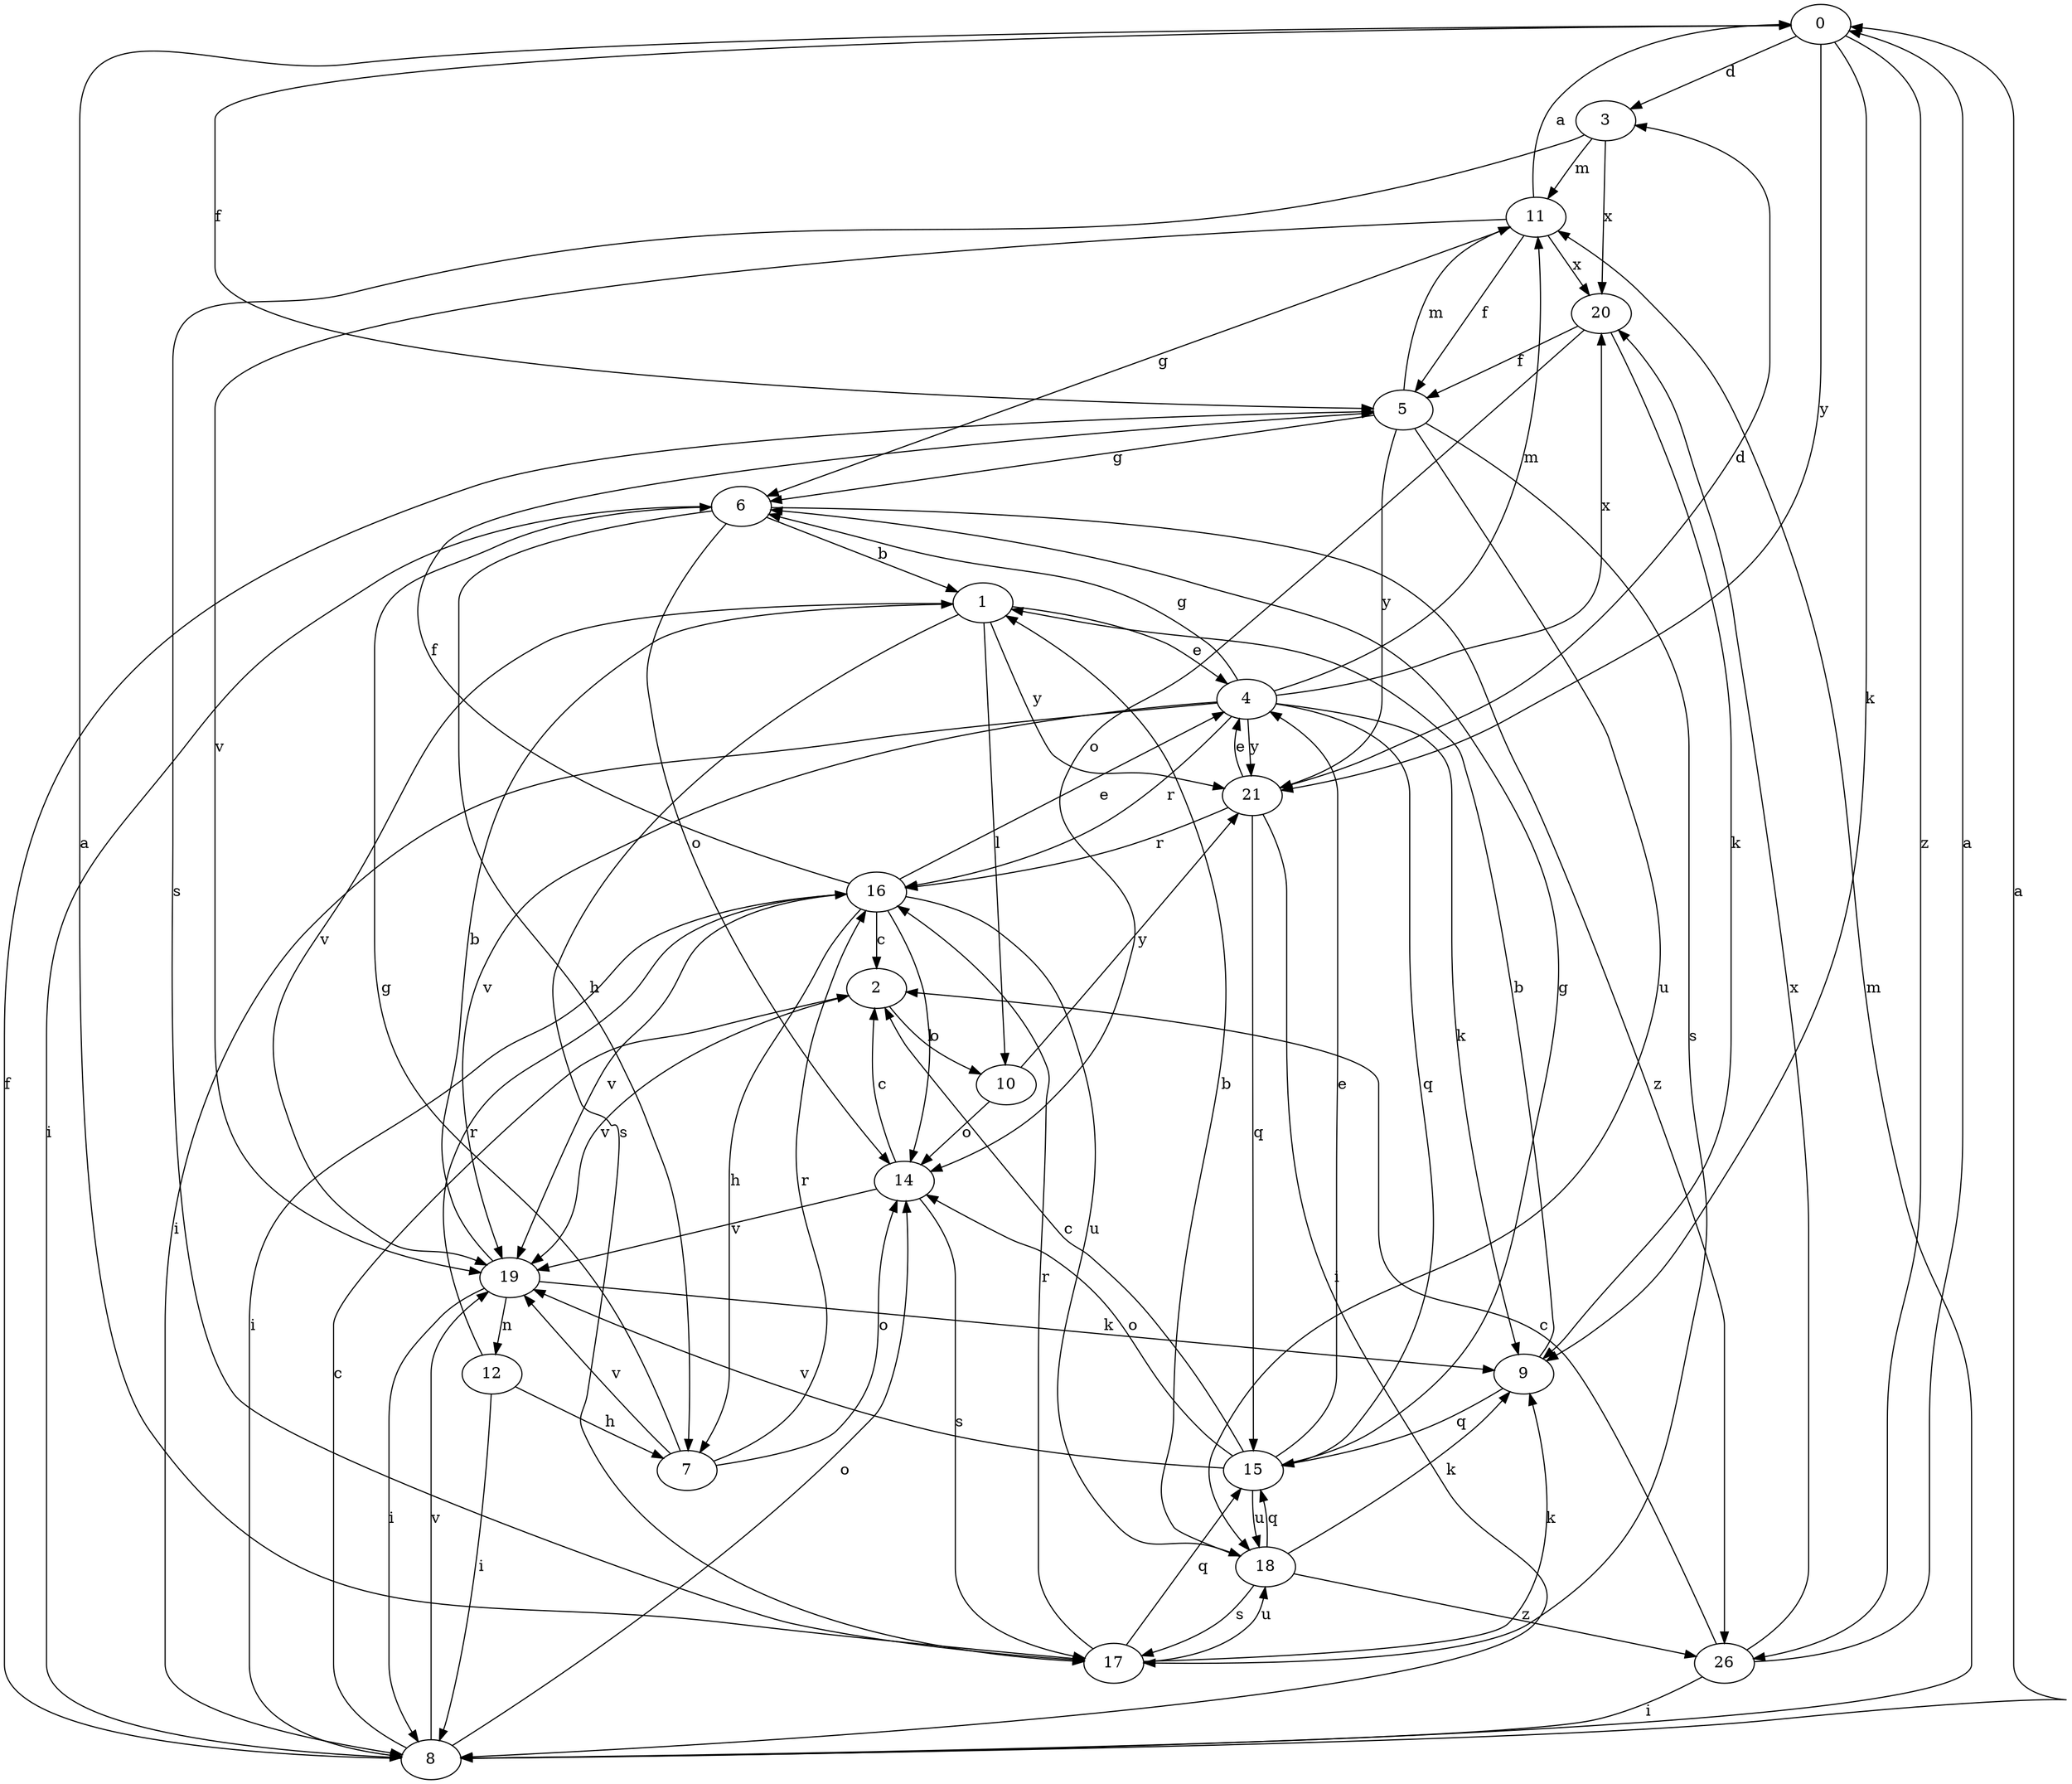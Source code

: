 strict digraph  {
0;
1;
2;
3;
4;
5;
6;
7;
8;
9;
10;
11;
12;
14;
15;
16;
17;
18;
19;
20;
21;
26;
0 -> 3  [label=d];
0 -> 5  [label=f];
0 -> 9  [label=k];
0 -> 21  [label=y];
0 -> 26  [label=z];
1 -> 4  [label=e];
1 -> 10  [label=l];
1 -> 17  [label=s];
1 -> 19  [label=v];
1 -> 21  [label=y];
2 -> 10  [label=l];
2 -> 19  [label=v];
3 -> 11  [label=m];
3 -> 17  [label=s];
3 -> 20  [label=x];
4 -> 6  [label=g];
4 -> 8  [label=i];
4 -> 9  [label=k];
4 -> 11  [label=m];
4 -> 15  [label=q];
4 -> 16  [label=r];
4 -> 19  [label=v];
4 -> 20  [label=x];
4 -> 21  [label=y];
5 -> 6  [label=g];
5 -> 11  [label=m];
5 -> 17  [label=s];
5 -> 18  [label=u];
5 -> 21  [label=y];
6 -> 1  [label=b];
6 -> 7  [label=h];
6 -> 8  [label=i];
6 -> 14  [label=o];
6 -> 26  [label=z];
7 -> 6  [label=g];
7 -> 14  [label=o];
7 -> 16  [label=r];
7 -> 19  [label=v];
8 -> 0  [label=a];
8 -> 2  [label=c];
8 -> 5  [label=f];
8 -> 11  [label=m];
8 -> 14  [label=o];
8 -> 19  [label=v];
9 -> 1  [label=b];
9 -> 15  [label=q];
10 -> 14  [label=o];
10 -> 21  [label=y];
11 -> 0  [label=a];
11 -> 5  [label=f];
11 -> 6  [label=g];
11 -> 19  [label=v];
11 -> 20  [label=x];
12 -> 7  [label=h];
12 -> 8  [label=i];
12 -> 16  [label=r];
14 -> 2  [label=c];
14 -> 17  [label=s];
14 -> 19  [label=v];
15 -> 2  [label=c];
15 -> 4  [label=e];
15 -> 6  [label=g];
15 -> 14  [label=o];
15 -> 18  [label=u];
15 -> 19  [label=v];
16 -> 2  [label=c];
16 -> 4  [label=e];
16 -> 5  [label=f];
16 -> 7  [label=h];
16 -> 8  [label=i];
16 -> 14  [label=o];
16 -> 18  [label=u];
16 -> 19  [label=v];
17 -> 0  [label=a];
17 -> 9  [label=k];
17 -> 15  [label=q];
17 -> 16  [label=r];
17 -> 18  [label=u];
18 -> 1  [label=b];
18 -> 9  [label=k];
18 -> 15  [label=q];
18 -> 17  [label=s];
18 -> 26  [label=z];
19 -> 1  [label=b];
19 -> 8  [label=i];
19 -> 9  [label=k];
19 -> 12  [label=n];
20 -> 5  [label=f];
20 -> 9  [label=k];
20 -> 14  [label=o];
21 -> 3  [label=d];
21 -> 4  [label=e];
21 -> 8  [label=i];
21 -> 15  [label=q];
21 -> 16  [label=r];
26 -> 0  [label=a];
26 -> 2  [label=c];
26 -> 8  [label=i];
26 -> 20  [label=x];
}
